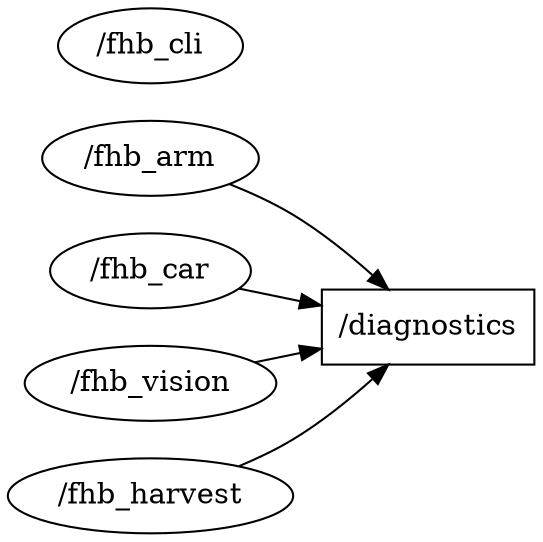 digraph graphname {
	graph [bb="0,0,204.19,252",
		compound=True,
		rank=same,
		rankdir=LR,
		ranksep=0.2
	];
	node [label="\N"];
	t___diagnostics	 [URL=topic_3A__diagnostics,
		height=0.5,
		label="/diagnostics",
		pos="163.69,99",
		shape=box,
		tooltip="topic:/diagnostics",
		width=1.125];
	n___fhb_arm	 [URL=__fhb_arm,
		height=0.5,
		label="/fhb_arm",
		pos="54.595,180",
		shape=ellipse,
		tooltip="/fhb_arm",
		width=1.2096];
	n___fhb_arm -> t___diagnostics	 [penwidth=1,
		pos="e,147.57,117.02 85.241,167.2 93.319,163.15 101.86,158.33 109.19,153 120.48,144.8 131.57,134.16 140.7,124.5"];
	n___fhb_car	 [URL=__fhb_car,
		height=0.5,
		label="/fhb_car",
		pos="54.595,126",
		shape=ellipse,
		tooltip="/fhb_car",
		width=1.1193];
	n___fhb_car -> t___diagnostics	 [penwidth=1,
		pos="e,123.06,108.99 90.07,117.31 97.465,115.44 105.42,113.44 113.25,111.46"];
	n___fhb_vision	 [URL=__fhb_vision,
		height=0.5,
		label="/fhb_vision",
		pos="54.595,72",
		shape=ellipse,
		tooltip="/fhb_vision",
		width=1.4082];
	n___fhb_vision -> t___diagnostics	 [penwidth=1,
		pos="e,123.07,89.012 96.389,82.285 101.86,83.663 107.51,85.089 113.11,86.5"];
	n___fhb_cli	 [URL=__fhb_cli,
		height=0.5,
		label="/fhb_cli",
		pos="54.595,234",
		shape=ellipse,
		tooltip="/fhb_cli",
		width=1.0652];
	n___fhb_harvest	 [URL=__fhb_harvest,
		height=0.5,
		label="/fhb_harvest",
		pos="54.595,18",
		shape=ellipse,
		tooltip="/fhb_harvest",
		width=1.5165];
	n___fhb_harvest -> t___diagnostics	 [penwidth=1,
		pos="e,147.57,80.979 88.323,32.371 95.459,36.075 102.78,40.346 109.19,45 120.48,53.202 131.57,63.841 140.7,73.504"];
}
